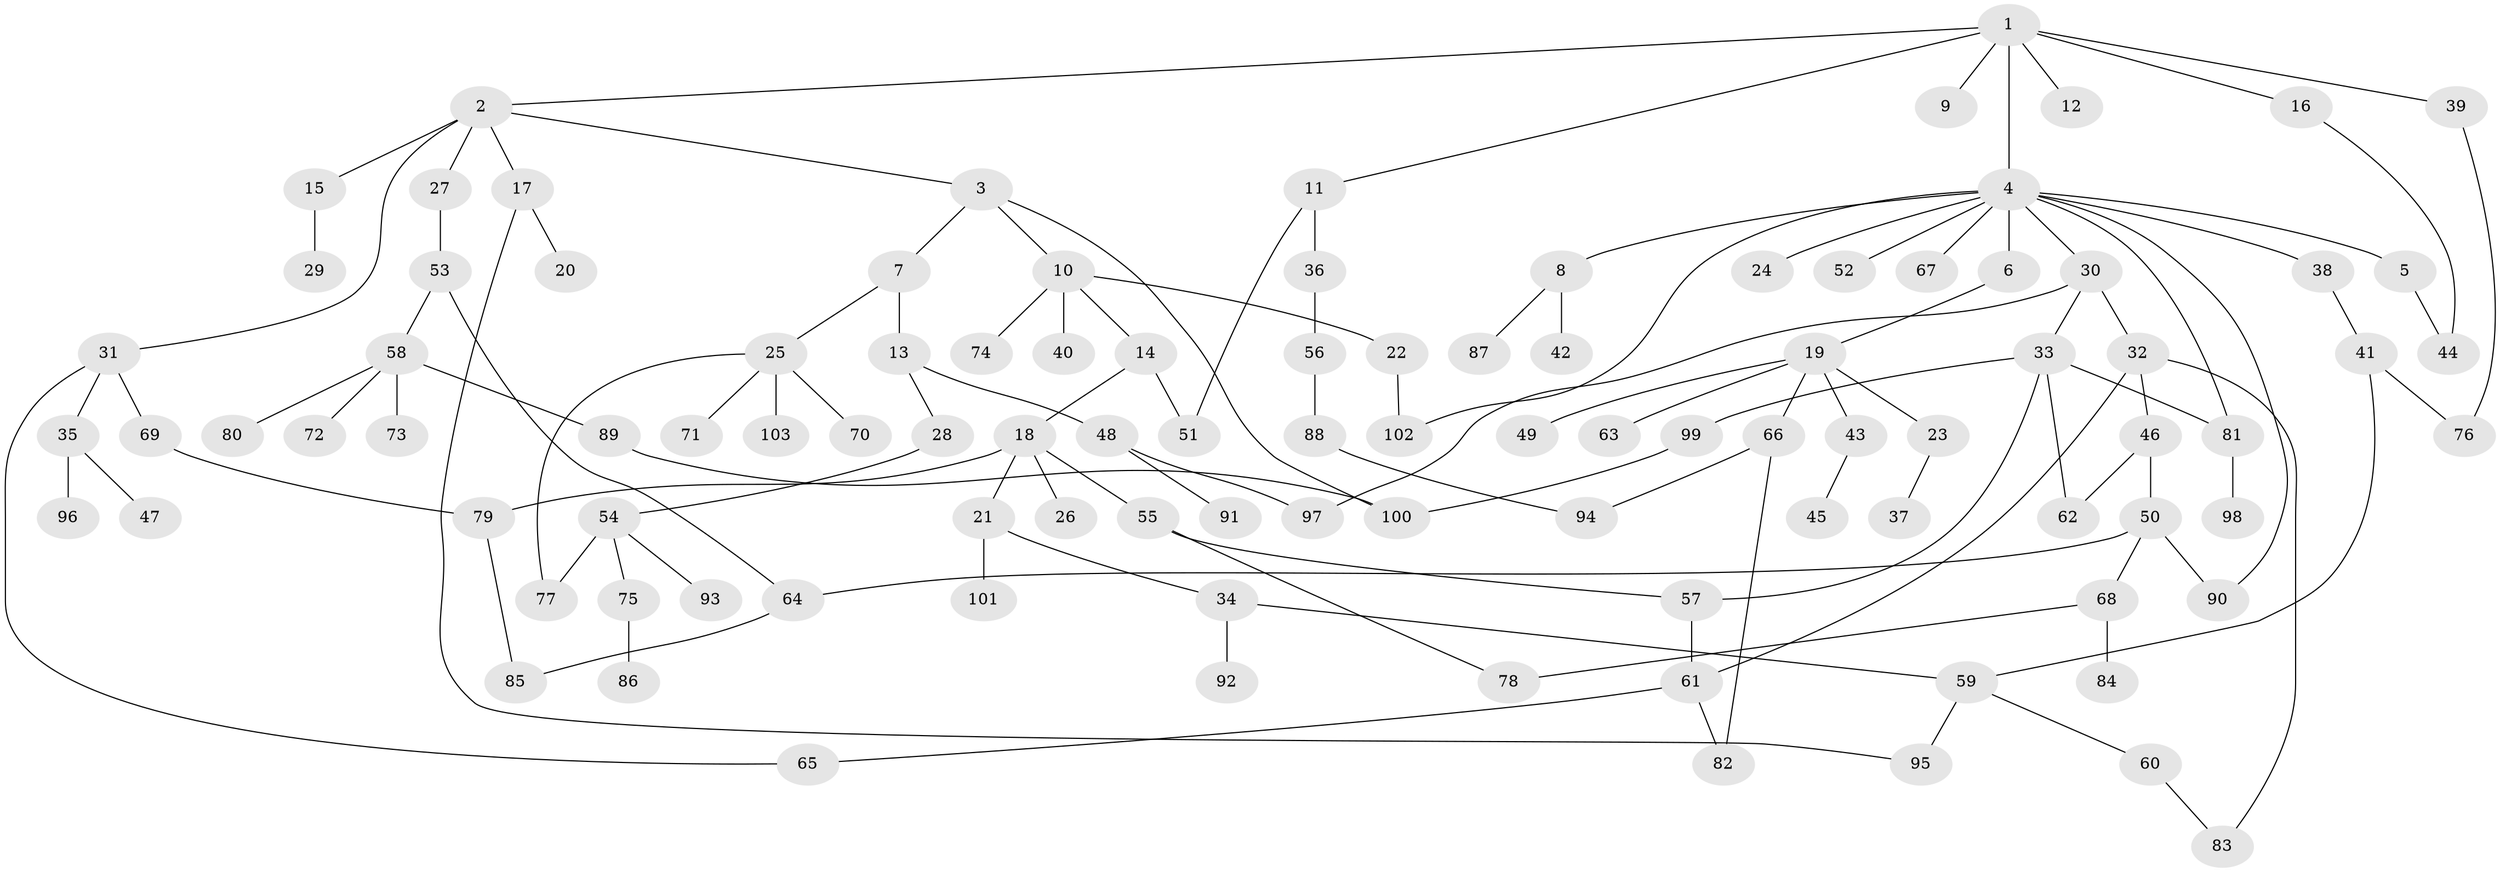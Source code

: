 // Generated by graph-tools (version 1.1) at 2025/49/03/09/25 03:49:21]
// undirected, 103 vertices, 125 edges
graph export_dot {
graph [start="1"]
  node [color=gray90,style=filled];
  1;
  2;
  3;
  4;
  5;
  6;
  7;
  8;
  9;
  10;
  11;
  12;
  13;
  14;
  15;
  16;
  17;
  18;
  19;
  20;
  21;
  22;
  23;
  24;
  25;
  26;
  27;
  28;
  29;
  30;
  31;
  32;
  33;
  34;
  35;
  36;
  37;
  38;
  39;
  40;
  41;
  42;
  43;
  44;
  45;
  46;
  47;
  48;
  49;
  50;
  51;
  52;
  53;
  54;
  55;
  56;
  57;
  58;
  59;
  60;
  61;
  62;
  63;
  64;
  65;
  66;
  67;
  68;
  69;
  70;
  71;
  72;
  73;
  74;
  75;
  76;
  77;
  78;
  79;
  80;
  81;
  82;
  83;
  84;
  85;
  86;
  87;
  88;
  89;
  90;
  91;
  92;
  93;
  94;
  95;
  96;
  97;
  98;
  99;
  100;
  101;
  102;
  103;
  1 -- 2;
  1 -- 4;
  1 -- 9;
  1 -- 11;
  1 -- 12;
  1 -- 16;
  1 -- 39;
  2 -- 3;
  2 -- 15;
  2 -- 17;
  2 -- 27;
  2 -- 31;
  3 -- 7;
  3 -- 10;
  3 -- 100;
  4 -- 5;
  4 -- 6;
  4 -- 8;
  4 -- 24;
  4 -- 30;
  4 -- 38;
  4 -- 52;
  4 -- 67;
  4 -- 102;
  4 -- 81;
  4 -- 90;
  5 -- 44;
  6 -- 19;
  7 -- 13;
  7 -- 25;
  8 -- 42;
  8 -- 87;
  10 -- 14;
  10 -- 22;
  10 -- 40;
  10 -- 74;
  11 -- 36;
  11 -- 51;
  13 -- 28;
  13 -- 48;
  14 -- 18;
  14 -- 51;
  15 -- 29;
  16 -- 44;
  17 -- 20;
  17 -- 95;
  18 -- 21;
  18 -- 26;
  18 -- 55;
  18 -- 79;
  19 -- 23;
  19 -- 43;
  19 -- 49;
  19 -- 63;
  19 -- 66;
  21 -- 34;
  21 -- 101;
  22 -- 102;
  23 -- 37;
  25 -- 70;
  25 -- 71;
  25 -- 77;
  25 -- 103;
  27 -- 53;
  28 -- 54;
  30 -- 32;
  30 -- 33;
  30 -- 97;
  31 -- 35;
  31 -- 65;
  31 -- 69;
  32 -- 46;
  32 -- 61;
  32 -- 83;
  33 -- 57;
  33 -- 62;
  33 -- 81;
  33 -- 99;
  34 -- 59;
  34 -- 92;
  35 -- 47;
  35 -- 96;
  36 -- 56;
  38 -- 41;
  39 -- 76;
  41 -- 59;
  41 -- 76;
  43 -- 45;
  46 -- 50;
  46 -- 62;
  48 -- 91;
  48 -- 97;
  50 -- 68;
  50 -- 90;
  50 -- 64;
  53 -- 58;
  53 -- 64;
  54 -- 75;
  54 -- 93;
  54 -- 77;
  55 -- 57;
  55 -- 78;
  56 -- 88;
  57 -- 61;
  58 -- 72;
  58 -- 73;
  58 -- 80;
  58 -- 89;
  59 -- 60;
  59 -- 95;
  60 -- 83;
  61 -- 82;
  61 -- 65;
  64 -- 85;
  66 -- 94;
  66 -- 82;
  68 -- 78;
  68 -- 84;
  69 -- 79;
  75 -- 86;
  79 -- 85;
  81 -- 98;
  88 -- 94;
  89 -- 100;
  99 -- 100;
}
